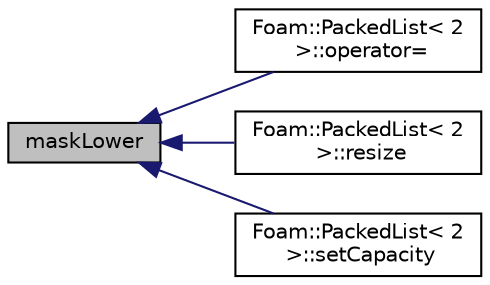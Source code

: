 digraph "maskLower"
{
  bgcolor="transparent";
  edge [fontname="Helvetica",fontsize="10",labelfontname="Helvetica",labelfontsize="10"];
  node [fontname="Helvetica",fontsize="10",shape=record];
  rankdir="LR";
  Node52 [label="maskLower",height=0.2,width=0.4,color="black", fillcolor="grey75", style="filled", fontcolor="black"];
  Node52 -> Node53 [dir="back",color="midnightblue",fontsize="10",style="solid",fontname="Helvetica"];
  Node53 [label="Foam::PackedList\< 2\l \>::operator=",height=0.2,width=0.4,color="black",URL="$a27053.html#aa1fc905890dd7aed084836ac1a65d336",tooltip="Assignment of all entries to the given value. Takes linear time. "];
  Node52 -> Node54 [dir="back",color="midnightblue",fontsize="10",style="solid",fontname="Helvetica"];
  Node54 [label="Foam::PackedList\< 2\l \>::resize",height=0.2,width=0.4,color="black",URL="$a27053.html#a269162b4a99f0b5255951cfe3309f517",tooltip="Reset addressable list size, does not shrink the allocated size. "];
  Node52 -> Node55 [dir="back",color="midnightblue",fontsize="10",style="solid",fontname="Helvetica"];
  Node55 [label="Foam::PackedList\< 2\l \>::setCapacity",height=0.2,width=0.4,color="black",URL="$a27053.html#a3769bf93f15609625d62b693c566bcd1",tooltip="Alter the size of the underlying storage. "];
}
